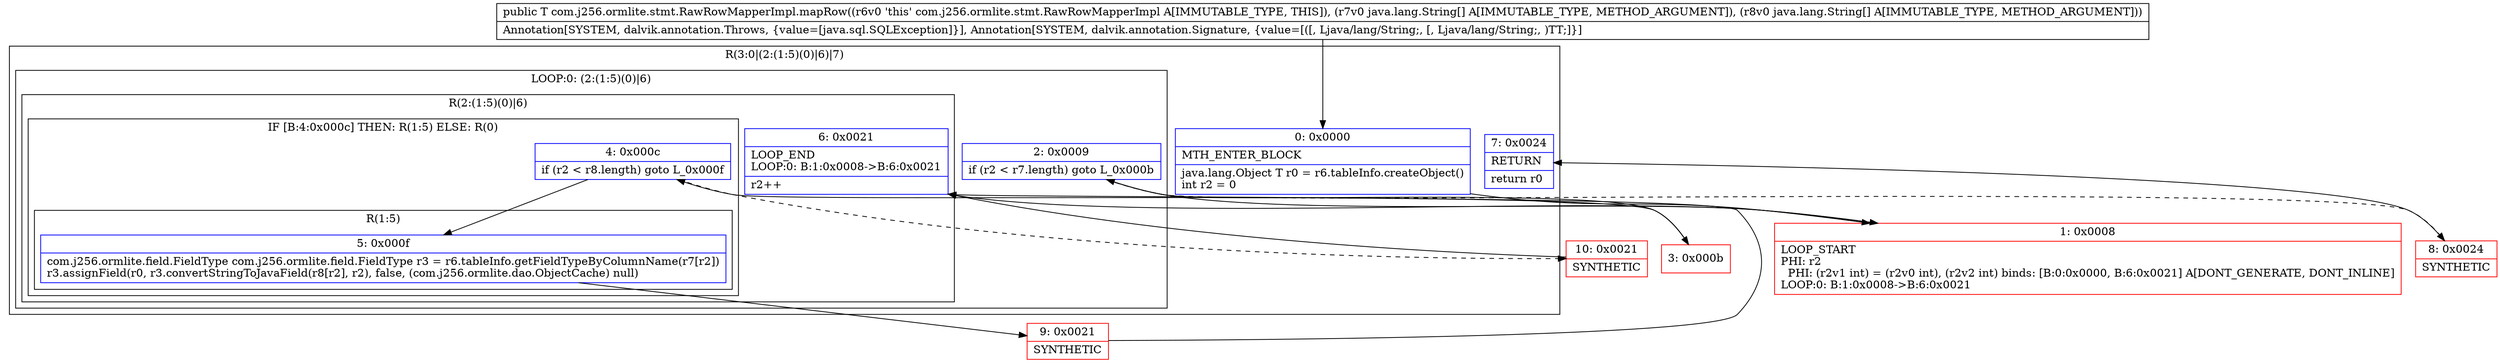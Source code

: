 digraph "CFG forcom.j256.ormlite.stmt.RawRowMapperImpl.mapRow([Ljava\/lang\/String;[Ljava\/lang\/String;)Ljava\/lang\/Object;" {
subgraph cluster_Region_396235354 {
label = "R(3:0|(2:(1:5)(0)|6)|7)";
node [shape=record,color=blue];
Node_0 [shape=record,label="{0\:\ 0x0000|MTH_ENTER_BLOCK\l|java.lang.Object T r0 = r6.tableInfo.createObject()\lint r2 = 0\l}"];
subgraph cluster_LoopRegion_100852399 {
label = "LOOP:0: (2:(1:5)(0)|6)";
node [shape=record,color=blue];
Node_2 [shape=record,label="{2\:\ 0x0009|if (r2 \< r7.length) goto L_0x000b\l}"];
subgraph cluster_Region_197701805 {
label = "R(2:(1:5)(0)|6)";
node [shape=record,color=blue];
subgraph cluster_IfRegion_1822654284 {
label = "IF [B:4:0x000c] THEN: R(1:5) ELSE: R(0)";
node [shape=record,color=blue];
Node_4 [shape=record,label="{4\:\ 0x000c|if (r2 \< r8.length) goto L_0x000f\l}"];
subgraph cluster_Region_222326738 {
label = "R(1:5)";
node [shape=record,color=blue];
Node_5 [shape=record,label="{5\:\ 0x000f|com.j256.ormlite.field.FieldType com.j256.ormlite.field.FieldType r3 = r6.tableInfo.getFieldTypeByColumnName(r7[r2])\lr3.assignField(r0, r3.convertStringToJavaField(r8[r2], r2), false, (com.j256.ormlite.dao.ObjectCache) null)\l}"];
}
subgraph cluster_Region_1930769042 {
label = "R(0)";
node [shape=record,color=blue];
}
}
Node_6 [shape=record,label="{6\:\ 0x0021|LOOP_END\lLOOP:0: B:1:0x0008\-\>B:6:0x0021\l|r2++\l}"];
}
}
Node_7 [shape=record,label="{7\:\ 0x0024|RETURN\l|return r0\l}"];
}
Node_1 [shape=record,color=red,label="{1\:\ 0x0008|LOOP_START\lPHI: r2 \l  PHI: (r2v1 int) = (r2v0 int), (r2v2 int) binds: [B:0:0x0000, B:6:0x0021] A[DONT_GENERATE, DONT_INLINE]\lLOOP:0: B:1:0x0008\-\>B:6:0x0021\l}"];
Node_3 [shape=record,color=red,label="{3\:\ 0x000b}"];
Node_8 [shape=record,color=red,label="{8\:\ 0x0024|SYNTHETIC\l}"];
Node_9 [shape=record,color=red,label="{9\:\ 0x0021|SYNTHETIC\l}"];
Node_10 [shape=record,color=red,label="{10\:\ 0x0021|SYNTHETIC\l}"];
MethodNode[shape=record,label="{public T com.j256.ormlite.stmt.RawRowMapperImpl.mapRow((r6v0 'this' com.j256.ormlite.stmt.RawRowMapperImpl A[IMMUTABLE_TYPE, THIS]), (r7v0 java.lang.String[] A[IMMUTABLE_TYPE, METHOD_ARGUMENT]), (r8v0 java.lang.String[] A[IMMUTABLE_TYPE, METHOD_ARGUMENT]))  | Annotation[SYSTEM, dalvik.annotation.Throws, \{value=[java.sql.SQLException]\}], Annotation[SYSTEM, dalvik.annotation.Signature, \{value=[([, Ljava\/lang\/String;, [, Ljava\/lang\/String;, )TT;]\}]\l}"];
MethodNode -> Node_0;
Node_0 -> Node_1;
Node_2 -> Node_3;
Node_2 -> Node_8[style=dashed];
Node_4 -> Node_5;
Node_4 -> Node_10[style=dashed];
Node_5 -> Node_9;
Node_6 -> Node_1;
Node_1 -> Node_2;
Node_3 -> Node_4;
Node_8 -> Node_7;
Node_9 -> Node_6;
Node_10 -> Node_6;
}

